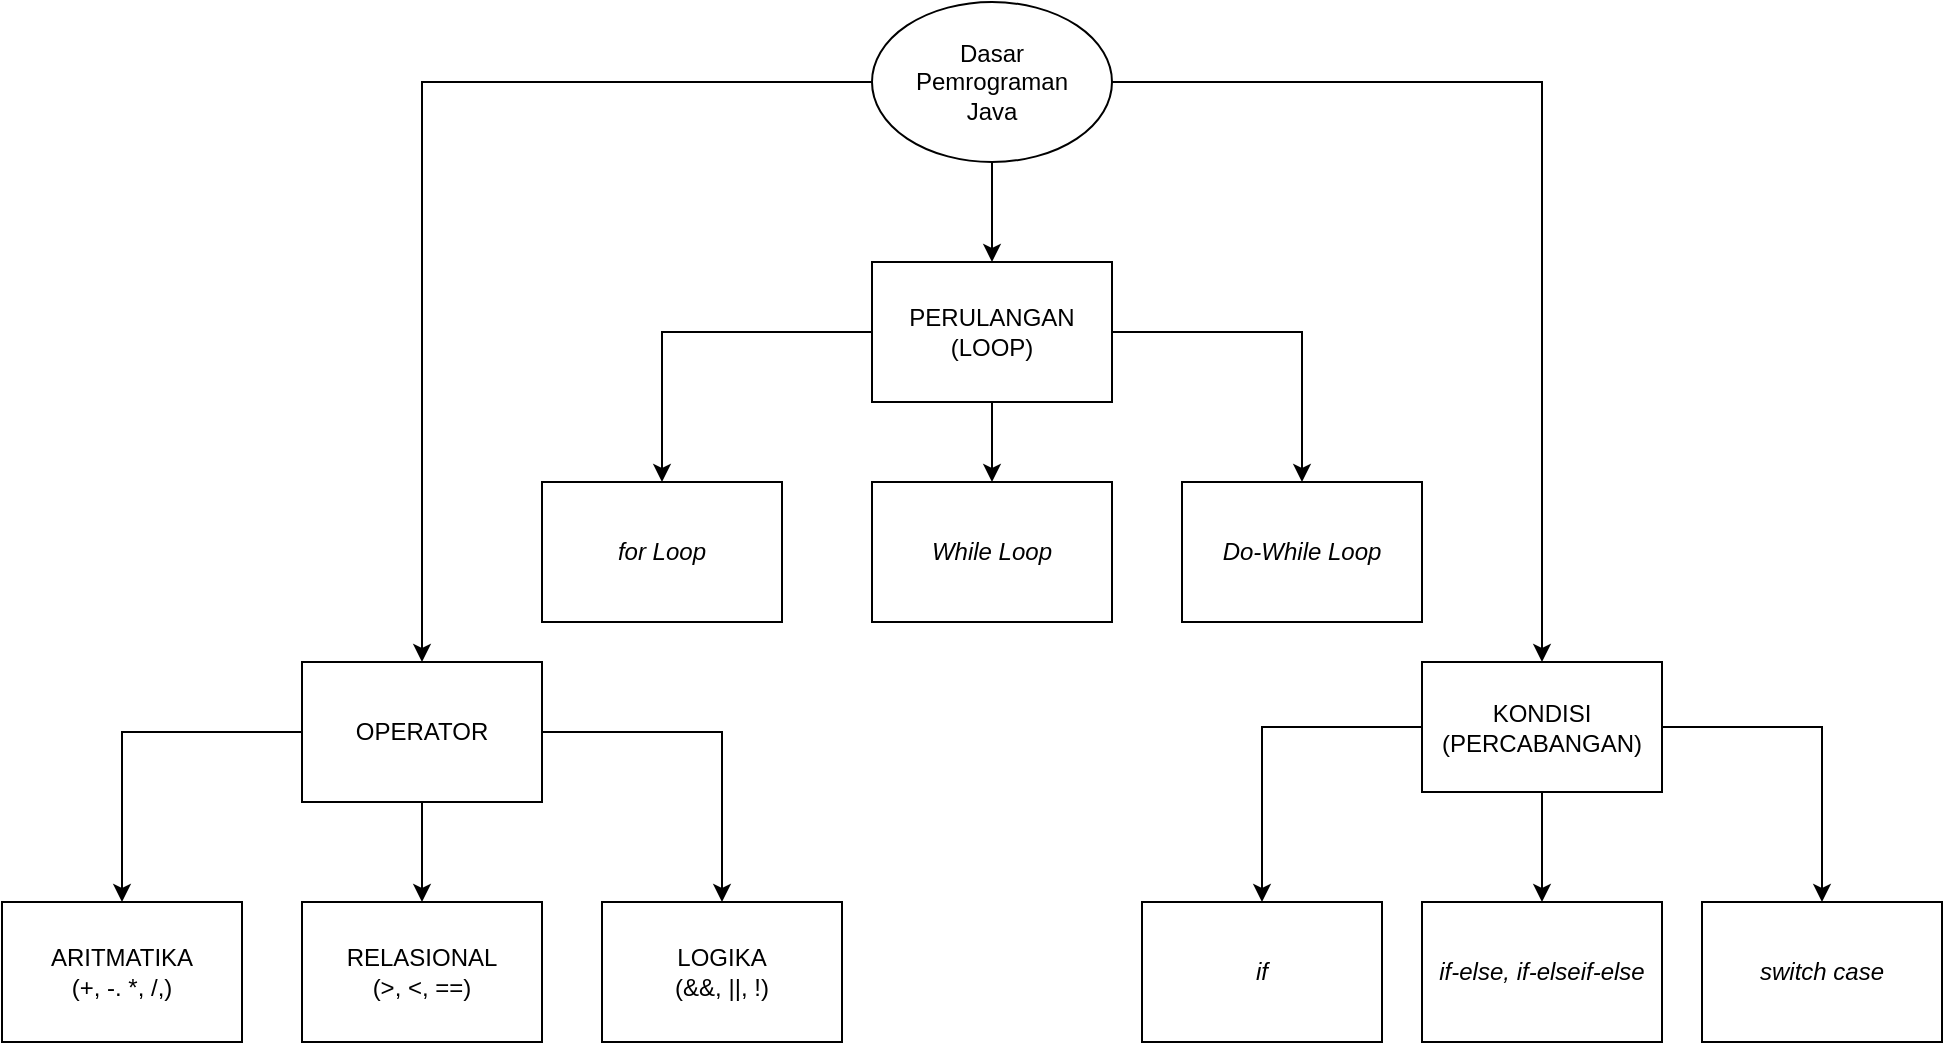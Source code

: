 <mxfile version="28.2.5">
  <diagram name="Page-1" id="fDm9Et9U6eZoXAQ4sLHh">
    <mxGraphModel dx="2151" dy="702" grid="1" gridSize="10" guides="1" tooltips="1" connect="1" arrows="1" fold="1" page="1" pageScale="1" pageWidth="850" pageHeight="1100" math="0" shadow="0">
      <root>
        <mxCell id="0" />
        <mxCell id="1" parent="0" />
        <mxCell id="E1bqKEMmcaAzedTkHrK5-3" value="" style="edgeStyle=orthogonalEdgeStyle;rounded=0;orthogonalLoop=1;jettySize=auto;html=1;" parent="1" source="E1bqKEMmcaAzedTkHrK5-1" target="E1bqKEMmcaAzedTkHrK5-2" edge="1">
          <mxGeometry relative="1" as="geometry" />
        </mxCell>
        <mxCell id="E1bqKEMmcaAzedTkHrK5-11" value="" style="edgeStyle=orthogonalEdgeStyle;rounded=0;orthogonalLoop=1;jettySize=auto;html=1;" parent="1" source="E1bqKEMmcaAzedTkHrK5-1" target="E1bqKEMmcaAzedTkHrK5-10" edge="1">
          <mxGeometry relative="1" as="geometry" />
        </mxCell>
        <mxCell id="E1bqKEMmcaAzedTkHrK5-13" value="" style="edgeStyle=orthogonalEdgeStyle;rounded=0;orthogonalLoop=1;jettySize=auto;html=1;" parent="1" source="E1bqKEMmcaAzedTkHrK5-1" target="E1bqKEMmcaAzedTkHrK5-12" edge="1">
          <mxGeometry relative="1" as="geometry" />
        </mxCell>
        <mxCell id="E1bqKEMmcaAzedTkHrK5-1" value="Dasar&lt;div&gt;Pemrograman&lt;/div&gt;&lt;div&gt;Java&lt;/div&gt;" style="ellipse;whiteSpace=wrap;html=1;" parent="1" vertex="1">
          <mxGeometry x="365" y="80" width="120" height="80" as="geometry" />
        </mxCell>
        <mxCell id="E1bqKEMmcaAzedTkHrK5-5" value="" style="edgeStyle=orthogonalEdgeStyle;rounded=0;orthogonalLoop=1;jettySize=auto;html=1;" parent="1" source="E1bqKEMmcaAzedTkHrK5-2" target="E1bqKEMmcaAzedTkHrK5-4" edge="1">
          <mxGeometry relative="1" as="geometry" />
        </mxCell>
        <mxCell id="E1bqKEMmcaAzedTkHrK5-7" value="" style="edgeStyle=orthogonalEdgeStyle;rounded=0;orthogonalLoop=1;jettySize=auto;html=1;" parent="1" source="E1bqKEMmcaAzedTkHrK5-2" target="E1bqKEMmcaAzedTkHrK5-6" edge="1">
          <mxGeometry relative="1" as="geometry" />
        </mxCell>
        <mxCell id="E1bqKEMmcaAzedTkHrK5-9" value="" style="edgeStyle=orthogonalEdgeStyle;rounded=0;orthogonalLoop=1;jettySize=auto;html=1;" parent="1" source="E1bqKEMmcaAzedTkHrK5-2" target="E1bqKEMmcaAzedTkHrK5-8" edge="1">
          <mxGeometry relative="1" as="geometry" />
        </mxCell>
        <mxCell id="E1bqKEMmcaAzedTkHrK5-2" value="PERULANGAN&lt;div&gt;(LOOP)&lt;/div&gt;" style="whiteSpace=wrap;html=1;" parent="1" vertex="1">
          <mxGeometry x="365" y="210" width="120" height="70" as="geometry" />
        </mxCell>
        <mxCell id="E1bqKEMmcaAzedTkHrK5-4" value="&lt;i&gt;Do-While Loop&lt;/i&gt;" style="whiteSpace=wrap;html=1;" parent="1" vertex="1">
          <mxGeometry x="520" y="320" width="120" height="70" as="geometry" />
        </mxCell>
        <mxCell id="E1bqKEMmcaAzedTkHrK5-6" value="&lt;i&gt;for Loop&lt;/i&gt;" style="whiteSpace=wrap;html=1;" parent="1" vertex="1">
          <mxGeometry x="200" y="320" width="120" height="70" as="geometry" />
        </mxCell>
        <mxCell id="E1bqKEMmcaAzedTkHrK5-8" value="&lt;i&gt;While Loop&lt;/i&gt;" style="whiteSpace=wrap;html=1;" parent="1" vertex="1">
          <mxGeometry x="365" y="320" width="120" height="70" as="geometry" />
        </mxCell>
        <mxCell id="E1bqKEMmcaAzedTkHrK5-15" value="" style="edgeStyle=orthogonalEdgeStyle;rounded=0;orthogonalLoop=1;jettySize=auto;html=1;" parent="1" source="E1bqKEMmcaAzedTkHrK5-10" target="E1bqKEMmcaAzedTkHrK5-14" edge="1">
          <mxGeometry relative="1" as="geometry" />
        </mxCell>
        <mxCell id="E1bqKEMmcaAzedTkHrK5-17" value="" style="edgeStyle=orthogonalEdgeStyle;rounded=0;orthogonalLoop=1;jettySize=auto;html=1;" parent="1" source="E1bqKEMmcaAzedTkHrK5-10" target="E1bqKEMmcaAzedTkHrK5-16" edge="1">
          <mxGeometry relative="1" as="geometry" />
        </mxCell>
        <mxCell id="E1bqKEMmcaAzedTkHrK5-19" value="" style="edgeStyle=orthogonalEdgeStyle;rounded=0;orthogonalLoop=1;jettySize=auto;html=1;" parent="1" source="E1bqKEMmcaAzedTkHrK5-10" target="E1bqKEMmcaAzedTkHrK5-18" edge="1">
          <mxGeometry relative="1" as="geometry" />
        </mxCell>
        <mxCell id="E1bqKEMmcaAzedTkHrK5-10" value="OPERATOR" style="whiteSpace=wrap;html=1;" parent="1" vertex="1">
          <mxGeometry x="80" y="410" width="120" height="70" as="geometry" />
        </mxCell>
        <mxCell id="E1bqKEMmcaAzedTkHrK5-21" value="" style="edgeStyle=orthogonalEdgeStyle;rounded=0;orthogonalLoop=1;jettySize=auto;html=1;" parent="1" source="E1bqKEMmcaAzedTkHrK5-12" target="E1bqKEMmcaAzedTkHrK5-20" edge="1">
          <mxGeometry relative="1" as="geometry" />
        </mxCell>
        <mxCell id="E1bqKEMmcaAzedTkHrK5-24" style="edgeStyle=orthogonalEdgeStyle;rounded=0;orthogonalLoop=1;jettySize=auto;html=1;" parent="1" source="E1bqKEMmcaAzedTkHrK5-12" target="E1bqKEMmcaAzedTkHrK5-25" edge="1">
          <mxGeometry relative="1" as="geometry">
            <mxPoint x="620" y="560" as="targetPoint" />
          </mxGeometry>
        </mxCell>
        <mxCell id="E1bqKEMmcaAzedTkHrK5-27" value="" style="edgeStyle=orthogonalEdgeStyle;rounded=0;orthogonalLoop=1;jettySize=auto;html=1;" parent="1" source="E1bqKEMmcaAzedTkHrK5-12" target="E1bqKEMmcaAzedTkHrK5-26" edge="1">
          <mxGeometry relative="1" as="geometry" />
        </mxCell>
        <mxCell id="E1bqKEMmcaAzedTkHrK5-12" value="KONDISI&lt;div&gt;(PERCABANGAN)&lt;/div&gt;" style="whiteSpace=wrap;html=1;" parent="1" vertex="1">
          <mxGeometry x="640" y="410" width="120" height="65" as="geometry" />
        </mxCell>
        <mxCell id="E1bqKEMmcaAzedTkHrK5-14" value="LOGIKA&lt;div&gt;(&amp;amp;&amp;amp;, ||, !)&lt;/div&gt;" style="whiteSpace=wrap;html=1;" parent="1" vertex="1">
          <mxGeometry x="230" y="530" width="120" height="70" as="geometry" />
        </mxCell>
        <mxCell id="E1bqKEMmcaAzedTkHrK5-16" value="RELASIONAL&lt;div&gt;(&amp;gt;, &amp;lt;, ==)&lt;/div&gt;" style="whiteSpace=wrap;html=1;" parent="1" vertex="1">
          <mxGeometry x="80" y="530" width="120" height="70" as="geometry" />
        </mxCell>
        <mxCell id="E1bqKEMmcaAzedTkHrK5-18" value="ARITMATIKA&lt;div&gt;(+, -. *, /,)&lt;/div&gt;" style="whiteSpace=wrap;html=1;" parent="1" vertex="1">
          <mxGeometry x="-70" y="530" width="120" height="70" as="geometry" />
        </mxCell>
        <mxCell id="E1bqKEMmcaAzedTkHrK5-20" value="&lt;i&gt;if-else, if-elseif-else&lt;/i&gt;" style="whiteSpace=wrap;html=1;" parent="1" vertex="1">
          <mxGeometry x="640" y="530" width="120" height="70" as="geometry" />
        </mxCell>
        <mxCell id="E1bqKEMmcaAzedTkHrK5-25" value="&lt;i&gt;if&lt;/i&gt;" style="rounded=0;whiteSpace=wrap;html=1;" parent="1" vertex="1">
          <mxGeometry x="500" y="530" width="120" height="70" as="geometry" />
        </mxCell>
        <mxCell id="E1bqKEMmcaAzedTkHrK5-26" value="&lt;i&gt;switch case&lt;/i&gt;" style="whiteSpace=wrap;html=1;" parent="1" vertex="1">
          <mxGeometry x="780" y="530" width="120" height="70" as="geometry" />
        </mxCell>
      </root>
    </mxGraphModel>
  </diagram>
</mxfile>
